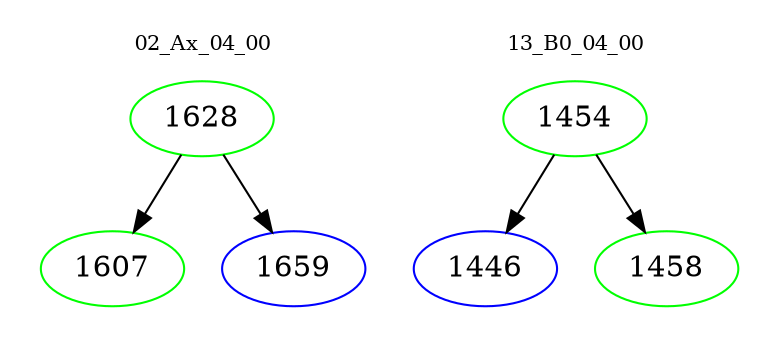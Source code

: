 digraph{
subgraph cluster_0 {
color = white
label = "02_Ax_04_00";
fontsize=10;
T0_1628 [label="1628", color="green"]
T0_1628 -> T0_1607 [color="black"]
T0_1607 [label="1607", color="green"]
T0_1628 -> T0_1659 [color="black"]
T0_1659 [label="1659", color="blue"]
}
subgraph cluster_1 {
color = white
label = "13_B0_04_00";
fontsize=10;
T1_1454 [label="1454", color="green"]
T1_1454 -> T1_1446 [color="black"]
T1_1446 [label="1446", color="blue"]
T1_1454 -> T1_1458 [color="black"]
T1_1458 [label="1458", color="green"]
}
}
